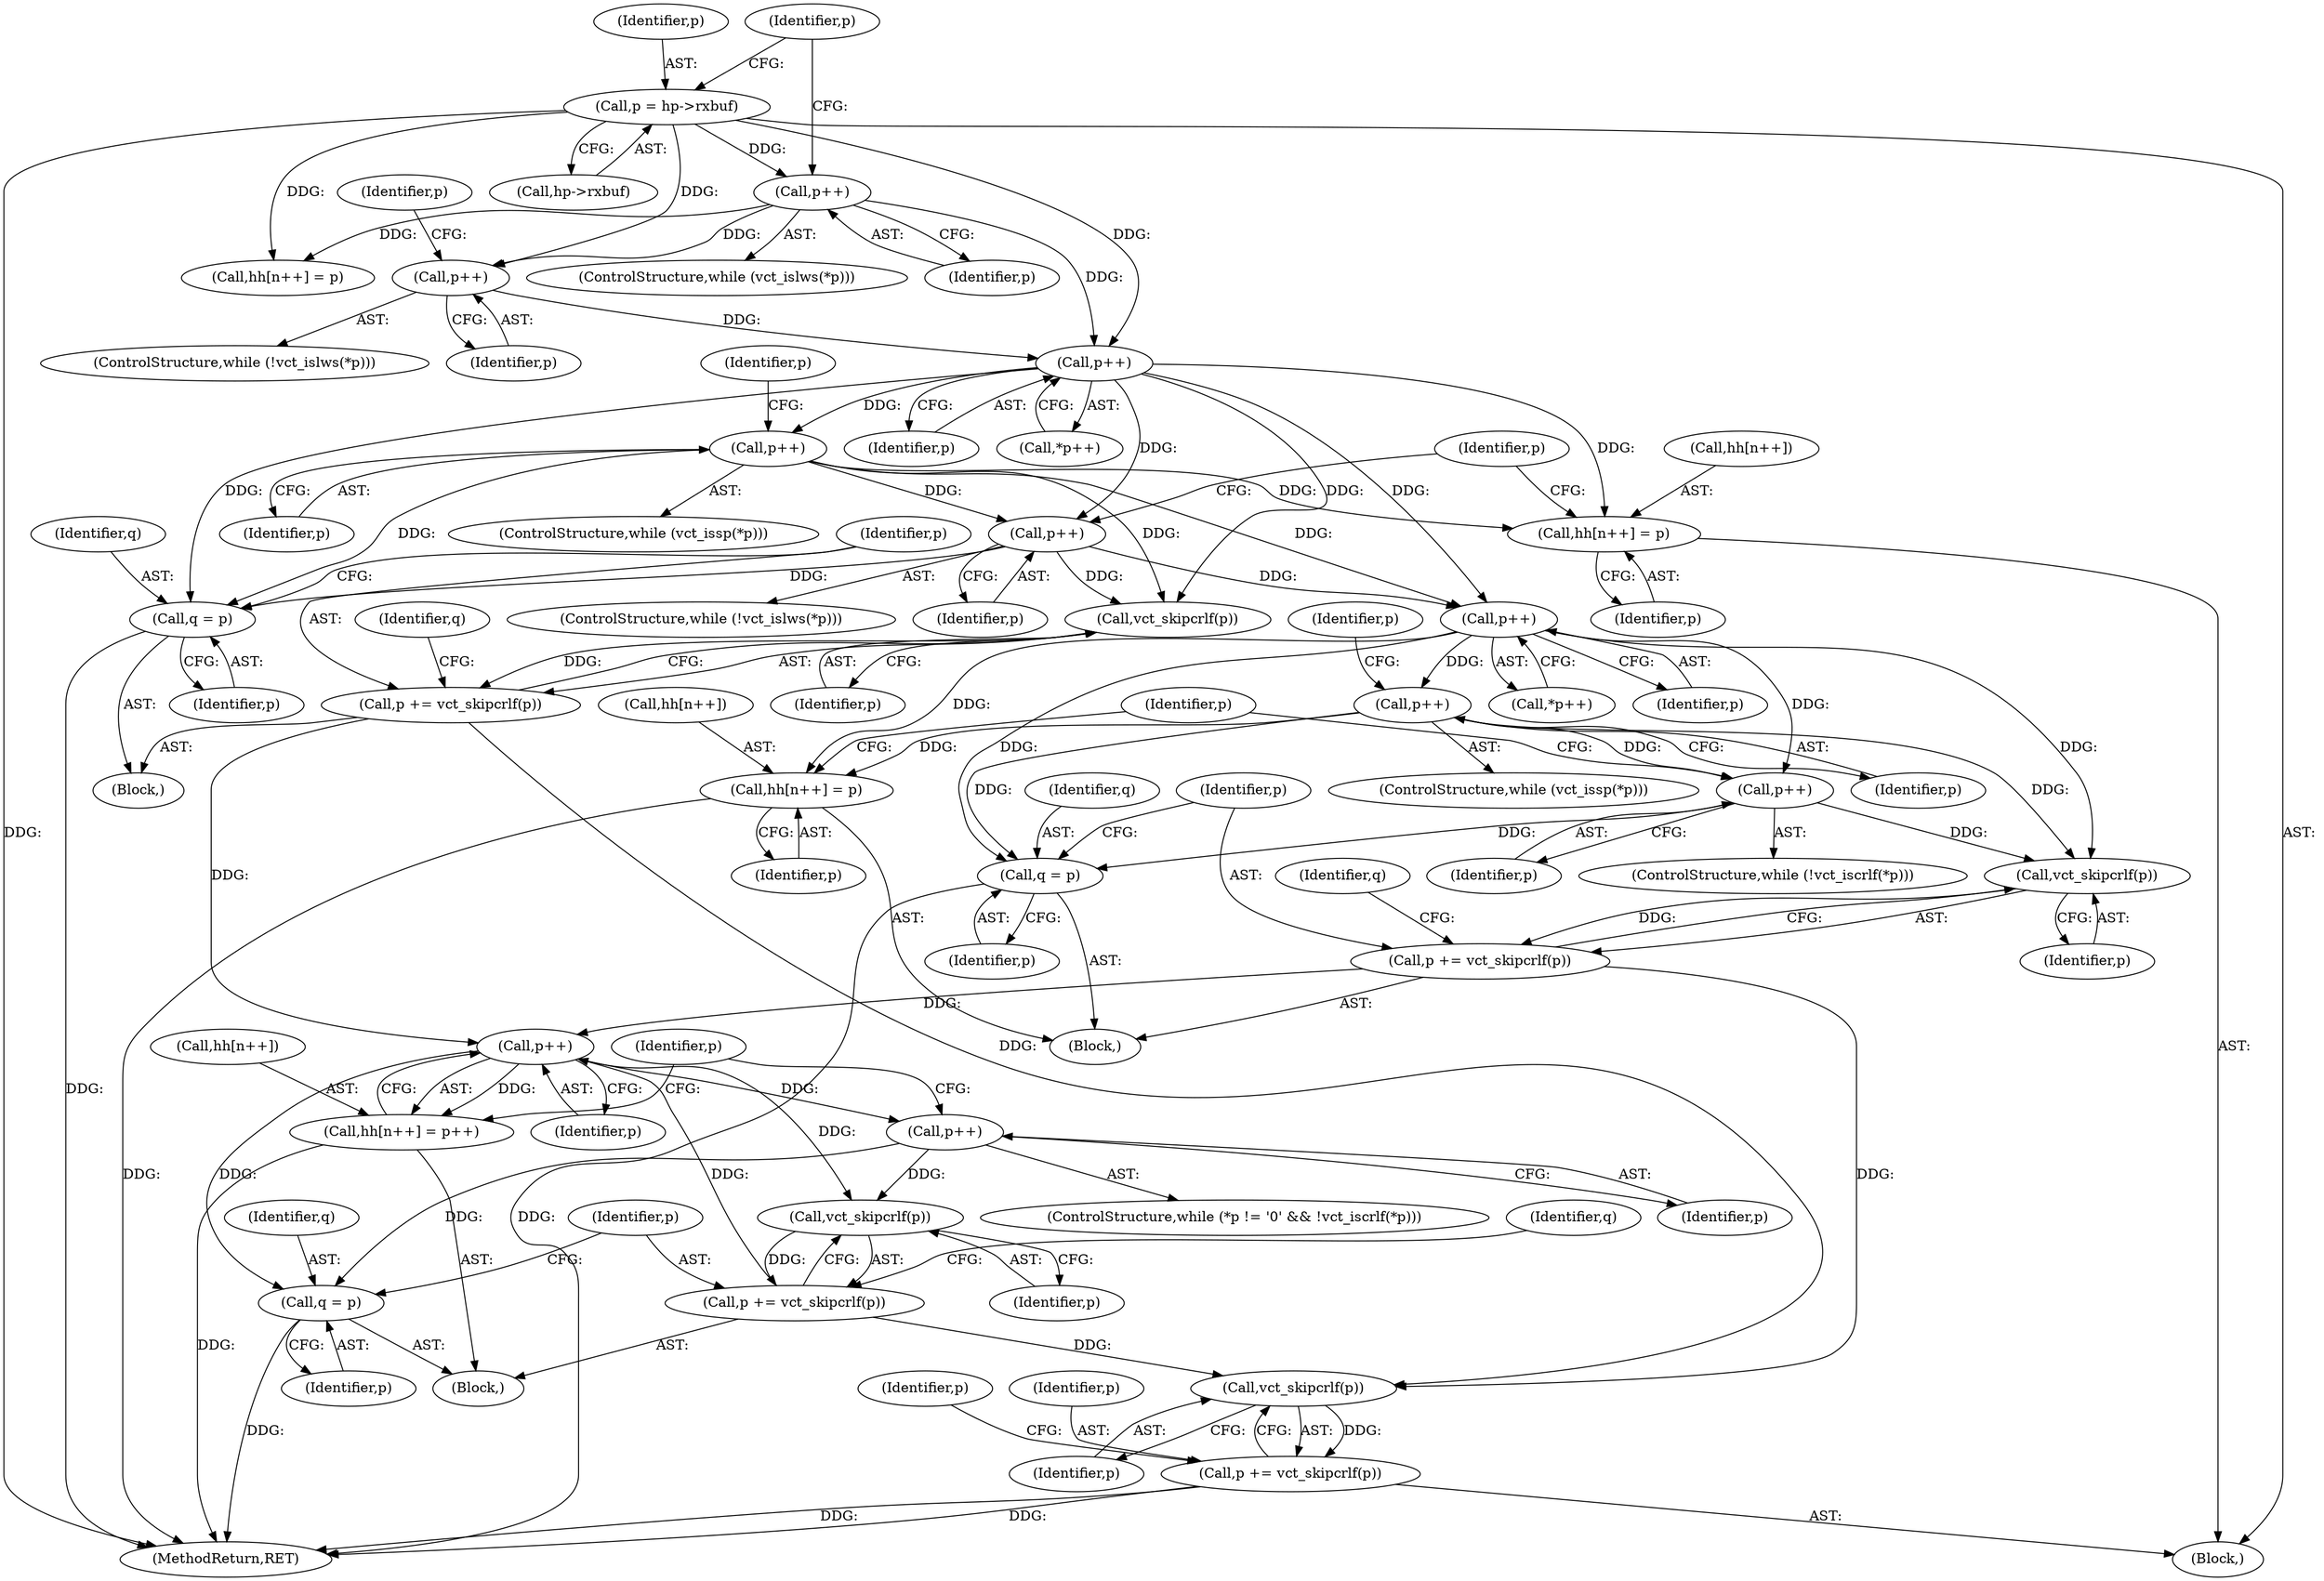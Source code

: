 digraph "0_Varnish-Cache_85e8468bec9416bd7e16b0d80cb820ecd2b330c3_2@pointer" {
"1000184" [label="(Call,p++)"];
"1000175" [label="(Call,p++)"];
"1000153" [label="(Call,p = hp->rxbuf)"];
"1000162" [label="(Call,p++)"];
"1000191" [label="(Call,p++)"];
"1000198" [label="(Call,hh[n++] = p)"];
"1000209" [label="(Call,p++)"];
"1000222" [label="(Call,q = p)"];
"1000227" [label="(Call,vct_skipcrlf(p))"];
"1000225" [label="(Call,p += vct_skipcrlf(p))"];
"1000294" [label="(Call,p++)"];
"1000289" [label="(Call,hh[n++] = p++)"];
"1000306" [label="(Call,p++)"];
"1000308" [label="(Call,q = p)"];
"1000313" [label="(Call,vct_skipcrlf(p))"];
"1000311" [label="(Call,p += vct_skipcrlf(p))"];
"1000321" [label="(Call,vct_skipcrlf(p))"];
"1000319" [label="(Call,p += vct_skipcrlf(p))"];
"1000237" [label="(Call,p++)"];
"1000244" [label="(Call,p++)"];
"1000246" [label="(Call,hh[n++] = p)"];
"1000257" [label="(Call,p++)"];
"1000259" [label="(Call,q = p)"];
"1000264" [label="(Call,vct_skipcrlf(p))"];
"1000262" [label="(Call,p += vct_skipcrlf(p))"];
"1000203" [label="(Identifier,p)"];
"1000183" [label="(Call,*p++)"];
"1000155" [label="(Call,hp->rxbuf)"];
"1000312" [label="(Identifier,p)"];
"1000236" [label="(Call,*p++)"];
"1000174" [label="(Identifier,p)"];
"1000246" [label="(Call,hh[n++] = p)"];
"1000296" [label="(ControlStructure,while (*p != '\0' && !vct_iscrlf(*p)))"];
"1000176" [label="(Identifier,p)"];
"1000264" [label="(Call,vct_skipcrlf(p))"];
"1000190" [label="(Identifier,p)"];
"1000257" [label="(Call,p++)"];
"1000191" [label="(Call,p++)"];
"1000258" [label="(Identifier,p)"];
"1000210" [label="(Identifier,p)"];
"1000223" [label="(Identifier,q)"];
"1000313" [label="(Call,vct_skipcrlf(p))"];
"1000300" [label="(Identifier,p)"];
"1000252" [label="(ControlStructure,while (!vct_iscrlf(*p)))"];
"1000265" [label="(Identifier,p)"];
"1000108" [label="(Block,)"];
"1000158" [label="(ControlStructure,while (vct_islws(*p)))"];
"1000262" [label="(Call,p += vct_skipcrlf(p))"];
"1000319" [label="(Call,p += vct_skipcrlf(p))"];
"1000314" [label="(Identifier,p)"];
"1000161" [label="(Identifier,p)"];
"1000240" [label="(ControlStructure,while (vct_issp(*p)))"];
"1000225" [label="(Call,p += vct_skipcrlf(p))"];
"1000359" [label="(MethodReturn,RET)"];
"1000175" [label="(Call,p++)"];
"1000164" [label="(Call,hh[n++] = p)"];
"1000192" [label="(Identifier,p)"];
"1000204" [label="(ControlStructure,while (!vct_islws(*p)))"];
"1000162" [label="(Call,p++)"];
"1000326" [label="(Identifier,p)"];
"1000260" [label="(Identifier,q)"];
"1000185" [label="(Identifier,p)"];
"1000244" [label="(Call,p++)"];
"1000243" [label="(Identifier,p)"];
"1000215" [label="(Block,)"];
"1000237" [label="(Call,p++)"];
"1000322" [label="(Identifier,p)"];
"1000222" [label="(Call,q = p)"];
"1000198" [label="(Call,hh[n++] = p)"];
"1000309" [label="(Identifier,q)"];
"1000251" [label="(Identifier,p)"];
"1000153" [label="(Call,p = hp->rxbuf)"];
"1000184" [label="(Call,p++)"];
"1000279" [label="(Block,)"];
"1000231" [label="(Identifier,q)"];
"1000245" [label="(Identifier,p)"];
"1000256" [label="(Identifier,p)"];
"1000294" [label="(Call,p++)"];
"1000227" [label="(Call,vct_skipcrlf(p))"];
"1000199" [label="(Call,hh[n++])"];
"1000163" [label="(Identifier,p)"];
"1000208" [label="(Identifier,p)"];
"1000226" [label="(Identifier,p)"];
"1000263" [label="(Identifier,p)"];
"1000170" [label="(ControlStructure,while (!vct_islws(*p)))"];
"1000224" [label="(Identifier,p)"];
"1000228" [label="(Identifier,p)"];
"1000308" [label="(Call,q = p)"];
"1000307" [label="(Identifier,p)"];
"1000310" [label="(Identifier,p)"];
"1000234" [label="(Block,)"];
"1000261" [label="(Identifier,p)"];
"1000306" [label="(Call,p++)"];
"1000209" [label="(Call,p++)"];
"1000289" [label="(Call,hh[n++] = p++)"];
"1000320" [label="(Identifier,p)"];
"1000317" [label="(Identifier,q)"];
"1000259" [label="(Call,q = p)"];
"1000321" [label="(Call,vct_skipcrlf(p))"];
"1000247" [label="(Call,hh[n++])"];
"1000268" [label="(Identifier,q)"];
"1000154" [label="(Identifier,p)"];
"1000238" [label="(Identifier,p)"];
"1000187" [label="(ControlStructure,while (vct_issp(*p)))"];
"1000311" [label="(Call,p += vct_skipcrlf(p))"];
"1000295" [label="(Identifier,p)"];
"1000290" [label="(Call,hh[n++])"];
"1000184" -> "1000183"  [label="AST: "];
"1000184" -> "1000185"  [label="CFG: "];
"1000185" -> "1000184"  [label="AST: "];
"1000183" -> "1000184"  [label="CFG: "];
"1000175" -> "1000184"  [label="DDG: "];
"1000153" -> "1000184"  [label="DDG: "];
"1000162" -> "1000184"  [label="DDG: "];
"1000184" -> "1000191"  [label="DDG: "];
"1000184" -> "1000198"  [label="DDG: "];
"1000184" -> "1000209"  [label="DDG: "];
"1000184" -> "1000222"  [label="DDG: "];
"1000184" -> "1000227"  [label="DDG: "];
"1000184" -> "1000237"  [label="DDG: "];
"1000175" -> "1000170"  [label="AST: "];
"1000175" -> "1000176"  [label="CFG: "];
"1000176" -> "1000175"  [label="AST: "];
"1000174" -> "1000175"  [label="CFG: "];
"1000153" -> "1000175"  [label="DDG: "];
"1000162" -> "1000175"  [label="DDG: "];
"1000153" -> "1000108"  [label="AST: "];
"1000153" -> "1000155"  [label="CFG: "];
"1000154" -> "1000153"  [label="AST: "];
"1000155" -> "1000153"  [label="AST: "];
"1000161" -> "1000153"  [label="CFG: "];
"1000153" -> "1000359"  [label="DDG: "];
"1000153" -> "1000162"  [label="DDG: "];
"1000153" -> "1000164"  [label="DDG: "];
"1000162" -> "1000158"  [label="AST: "];
"1000162" -> "1000163"  [label="CFG: "];
"1000163" -> "1000162"  [label="AST: "];
"1000161" -> "1000162"  [label="CFG: "];
"1000162" -> "1000164"  [label="DDG: "];
"1000191" -> "1000187"  [label="AST: "];
"1000191" -> "1000192"  [label="CFG: "];
"1000192" -> "1000191"  [label="AST: "];
"1000190" -> "1000191"  [label="CFG: "];
"1000191" -> "1000198"  [label="DDG: "];
"1000191" -> "1000209"  [label="DDG: "];
"1000191" -> "1000222"  [label="DDG: "];
"1000191" -> "1000227"  [label="DDG: "];
"1000191" -> "1000237"  [label="DDG: "];
"1000198" -> "1000108"  [label="AST: "];
"1000198" -> "1000203"  [label="CFG: "];
"1000199" -> "1000198"  [label="AST: "];
"1000203" -> "1000198"  [label="AST: "];
"1000208" -> "1000198"  [label="CFG: "];
"1000209" -> "1000204"  [label="AST: "];
"1000209" -> "1000210"  [label="CFG: "];
"1000210" -> "1000209"  [label="AST: "];
"1000208" -> "1000209"  [label="CFG: "];
"1000209" -> "1000222"  [label="DDG: "];
"1000209" -> "1000227"  [label="DDG: "];
"1000209" -> "1000237"  [label="DDG: "];
"1000222" -> "1000215"  [label="AST: "];
"1000222" -> "1000224"  [label="CFG: "];
"1000223" -> "1000222"  [label="AST: "];
"1000224" -> "1000222"  [label="AST: "];
"1000226" -> "1000222"  [label="CFG: "];
"1000222" -> "1000359"  [label="DDG: "];
"1000227" -> "1000225"  [label="AST: "];
"1000227" -> "1000228"  [label="CFG: "];
"1000228" -> "1000227"  [label="AST: "];
"1000225" -> "1000227"  [label="CFG: "];
"1000227" -> "1000225"  [label="DDG: "];
"1000225" -> "1000215"  [label="AST: "];
"1000226" -> "1000225"  [label="AST: "];
"1000231" -> "1000225"  [label="CFG: "];
"1000225" -> "1000294"  [label="DDG: "];
"1000225" -> "1000321"  [label="DDG: "];
"1000294" -> "1000289"  [label="AST: "];
"1000294" -> "1000295"  [label="CFG: "];
"1000295" -> "1000294"  [label="AST: "];
"1000289" -> "1000294"  [label="CFG: "];
"1000294" -> "1000289"  [label="DDG: "];
"1000311" -> "1000294"  [label="DDG: "];
"1000262" -> "1000294"  [label="DDG: "];
"1000294" -> "1000306"  [label="DDG: "];
"1000294" -> "1000308"  [label="DDG: "];
"1000294" -> "1000313"  [label="DDG: "];
"1000289" -> "1000279"  [label="AST: "];
"1000290" -> "1000289"  [label="AST: "];
"1000300" -> "1000289"  [label="CFG: "];
"1000289" -> "1000359"  [label="DDG: "];
"1000306" -> "1000296"  [label="AST: "];
"1000306" -> "1000307"  [label="CFG: "];
"1000307" -> "1000306"  [label="AST: "];
"1000300" -> "1000306"  [label="CFG: "];
"1000306" -> "1000308"  [label="DDG: "];
"1000306" -> "1000313"  [label="DDG: "];
"1000308" -> "1000279"  [label="AST: "];
"1000308" -> "1000310"  [label="CFG: "];
"1000309" -> "1000308"  [label="AST: "];
"1000310" -> "1000308"  [label="AST: "];
"1000312" -> "1000308"  [label="CFG: "];
"1000308" -> "1000359"  [label="DDG: "];
"1000313" -> "1000311"  [label="AST: "];
"1000313" -> "1000314"  [label="CFG: "];
"1000314" -> "1000313"  [label="AST: "];
"1000311" -> "1000313"  [label="CFG: "];
"1000313" -> "1000311"  [label="DDG: "];
"1000311" -> "1000279"  [label="AST: "];
"1000312" -> "1000311"  [label="AST: "];
"1000317" -> "1000311"  [label="CFG: "];
"1000311" -> "1000321"  [label="DDG: "];
"1000321" -> "1000319"  [label="AST: "];
"1000321" -> "1000322"  [label="CFG: "];
"1000322" -> "1000321"  [label="AST: "];
"1000319" -> "1000321"  [label="CFG: "];
"1000321" -> "1000319"  [label="DDG: "];
"1000262" -> "1000321"  [label="DDG: "];
"1000319" -> "1000108"  [label="AST: "];
"1000320" -> "1000319"  [label="AST: "];
"1000326" -> "1000319"  [label="CFG: "];
"1000319" -> "1000359"  [label="DDG: "];
"1000319" -> "1000359"  [label="DDG: "];
"1000237" -> "1000236"  [label="AST: "];
"1000237" -> "1000238"  [label="CFG: "];
"1000238" -> "1000237"  [label="AST: "];
"1000236" -> "1000237"  [label="CFG: "];
"1000237" -> "1000244"  [label="DDG: "];
"1000237" -> "1000246"  [label="DDG: "];
"1000237" -> "1000257"  [label="DDG: "];
"1000237" -> "1000259"  [label="DDG: "];
"1000237" -> "1000264"  [label="DDG: "];
"1000244" -> "1000240"  [label="AST: "];
"1000244" -> "1000245"  [label="CFG: "];
"1000245" -> "1000244"  [label="AST: "];
"1000243" -> "1000244"  [label="CFG: "];
"1000244" -> "1000246"  [label="DDG: "];
"1000244" -> "1000257"  [label="DDG: "];
"1000244" -> "1000259"  [label="DDG: "];
"1000244" -> "1000264"  [label="DDG: "];
"1000246" -> "1000234"  [label="AST: "];
"1000246" -> "1000251"  [label="CFG: "];
"1000247" -> "1000246"  [label="AST: "];
"1000251" -> "1000246"  [label="AST: "];
"1000256" -> "1000246"  [label="CFG: "];
"1000246" -> "1000359"  [label="DDG: "];
"1000257" -> "1000252"  [label="AST: "];
"1000257" -> "1000258"  [label="CFG: "];
"1000258" -> "1000257"  [label="AST: "];
"1000256" -> "1000257"  [label="CFG: "];
"1000257" -> "1000259"  [label="DDG: "];
"1000257" -> "1000264"  [label="DDG: "];
"1000259" -> "1000234"  [label="AST: "];
"1000259" -> "1000261"  [label="CFG: "];
"1000260" -> "1000259"  [label="AST: "];
"1000261" -> "1000259"  [label="AST: "];
"1000263" -> "1000259"  [label="CFG: "];
"1000259" -> "1000359"  [label="DDG: "];
"1000264" -> "1000262"  [label="AST: "];
"1000264" -> "1000265"  [label="CFG: "];
"1000265" -> "1000264"  [label="AST: "];
"1000262" -> "1000264"  [label="CFG: "];
"1000264" -> "1000262"  [label="DDG: "];
"1000262" -> "1000234"  [label="AST: "];
"1000263" -> "1000262"  [label="AST: "];
"1000268" -> "1000262"  [label="CFG: "];
}
